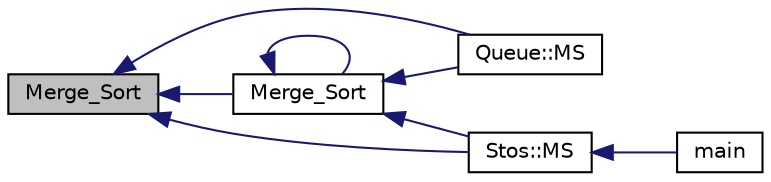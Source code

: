 digraph "Merge_Sort"
{
  edge [fontname="Helvetica",fontsize="10",labelfontname="Helvetica",labelfontsize="10"];
  node [fontname="Helvetica",fontsize="10",shape=record];
  rankdir="LR";
  Node1 [label="Merge_Sort",height=0.2,width=0.4,color="black", fillcolor="grey75", style="filled" fontcolor="black"];
  Node1 -> Node2 [dir="back",color="midnightblue",fontsize="10",style="solid",fontname="Helvetica"];
  Node2 [label="Queue::MS",height=0.2,width=0.4,color="black", fillcolor="white", style="filled",URL="$class_queue.html#aff513390c08fdd376577704be1d831c9"];
  Node1 -> Node3 [dir="back",color="midnightblue",fontsize="10",style="solid",fontname="Helvetica"];
  Node3 [label="Merge_Sort",height=0.2,width=0.4,color="black", fillcolor="white", style="filled",URL="$sort_8hpp.html#a56c34ae32541eeec0386037ecaa37a89",tooltip="Definicja funkcji MergeSort . "];
  Node3 -> Node2 [dir="back",color="midnightblue",fontsize="10",style="solid",fontname="Helvetica"];
  Node3 -> Node3 [dir="back",color="midnightblue",fontsize="10",style="solid",fontname="Helvetica"];
  Node3 -> Node4 [dir="back",color="midnightblue",fontsize="10",style="solid",fontname="Helvetica"];
  Node4 [label="Stos::MS",height=0.2,width=0.4,color="black", fillcolor="white", style="filled",URL="$class_stos.html#a16e80bfd5b01cc6febec3a94269daea5"];
  Node4 -> Node5 [dir="back",color="midnightblue",fontsize="10",style="solid",fontname="Helvetica"];
  Node5 [label="main",height=0.2,width=0.4,color="black", fillcolor="white", style="filled",URL="$main_8cpp.html#ae66f6b31b5ad750f1fe042a706a4e3d4"];
  Node1 -> Node4 [dir="back",color="midnightblue",fontsize="10",style="solid",fontname="Helvetica"];
}
